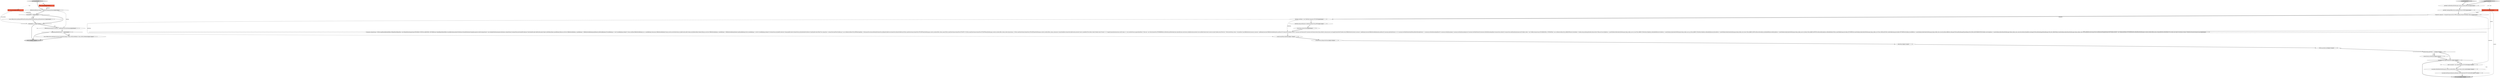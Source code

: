 digraph {
28 [style = filled, label = "return DBeaverIcons.getImage(DBValueFormatting.getObjectImage(binding.getMetaAttribute()))@@@5@@@['0', '0', '1']", fillcolor = white, shape = ellipse image = "AAA0AAABBB3BBB"];
6 [style = filled, label = "warnLabel.setText(ResultSetMessages.controls_resultset_filter_warning_custom_order_disabled)@@@190@@@['1', '1', '0']", fillcolor = white, shape = ellipse image = "AAA0AAABBB1BBB"];
27 [style = filled, label = "return null@@@13@@@['0', '0', '1']", fillcolor = lightgray, shape = ellipse image = "AAA0AAABBB3BBB"];
20 [style = filled, label = "createDialogArea['0', '1', '0']", fillcolor = lightgray, shape = diamond image = "AAA0AAABBB2BBB"];
14 [style = filled, label = "Composite composite = (Composite)super.edu.fdu.CPPDG.tinypdg.pe.ExpressionInfo@a1cfdparent@@@5@@@['1', '1', '0']", fillcolor = white, shape = ellipse image = "AAA0AAABBB1BBB"];
3 [style = filled, label = "Composite parent@@@2@@@['1', '1', '0']", fillcolor = tomato, shape = box image = "AAA0AAABBB1BBB"];
29 [style = filled, label = "columnIndex == 2@@@7@@@['0', '0', '1']", fillcolor = white, shape = diamond image = "AAA0AAABBB3BBB"];
8 [style = filled, label = "Label warnLabel = new Label(composite,SWT.NONE)@@@189@@@['1', '1', '0']", fillcolor = white, shape = ellipse image = "AAA0AAABBB1BBB"];
18 [style = filled, label = "criteriaColumn.getWidth() < 200@@@185@@@['1', '1', '0']", fillcolor = white, shape = diamond image = "AAA0AAABBB1BBB"];
9 [style = filled, label = "return parent@@@193@@@['1', '1', '0']", fillcolor = lightgray, shape = ellipse image = "AAA0AAABBB1BBB"];
2 [style = filled, label = "{Composite columnsGroup = UIUtils.createPlaceholder(tabFolder,1)FilteredTree filteredTree = new FilteredTree(columnsGroup,SWT.SINGLE | SWT.FULL_SELECTION | SWT.CHECK,new NamedObjectPatternFilter(),true){@Override protected TreeViewer doCreateTreeViewer(Composite parent,int style){columnsViewer = new CheckboxTreeViewer(parent,style)return columnsViewer}}columnsViewer.setContentProvider(new TreeContentProvider(){@Override public Object(( getChildren(Object parentElement){final java.util.List<DBDAttributeBinding> nestedBindings = ((DBDAttributeBinding)parentElement).getNestedBindings()if (nestedBindings == null || nestedBindings.isEmpty()) {return null}final DBDAttributeBinding(( res = nestedBindings.toArray(new DBDAttributeBinding(((()Arrays.sort(res,activeSorter)return res}@Override public boolean hasChildren(Object element){final java.util.List<DBDAttributeBinding> nestedBindings = ((DBDAttributeBinding)element).getNestedBindings()return nestedBindings != null && !nestedBindings.isEmpty()}})columnsViewer.setLabelProvider(new ColumnLabelProvider())columnsViewer.setCheckStateProvider(new CheckStateProvider())final Tree columnsTree = columnsViewer.getTree()GridData gd = new GridData(GridData.FILL_BOTH)gd.heightHint = 300columnsTree.setLayoutData(gd)columnsTree.setHeaderVisible(true)columnsTree.setLinesVisible(true)UIUtils.createTreeColumn(columnsTree,SWT.LEFT,ResultSetMessages.controls_resultset_filter_column_name)UIUtils.createTreeColumn(columnsTree,SWT.LEFT,\"#\")UIUtils.createTreeColumn(columnsTree,SWT.LEFT,ResultSetMessages.controls_resultset_filter_column_order)criteriaColumn = UIUtils.createTreeColumn(columnsTree,SWT.LEFT,ResultSetMessages.controls_resultset_filter_column_criteria)new CustomTreeEditor(columnsTree){@Override protected Control createEditor(Tree table,int index,TreeItem item){if (index == 2) {toggleColumnOrder(item)return null}if (index == 3 && resultSetViewer.supportsDataFilter()) {Text text = new Text(columnsTree,SWT.BORDER)text.setText(item.getText(index))text.selectAll()return text}return null}@Override protected void saveEditorValue(Control control,int index,TreeItem item){Text text = (Text)controlString criteria = text.getText().trim()DBDAttributeConstraint constraint = getBindingConstraint((DBDAttributeBinding)item.getData())if (CommonUtils.isEmpty(criteria)) {constraint.setCriteria(null)}{constraint.setCriteria(criteria)}item.setText(3,criteria)}private void toggleColumnOrder(TreeItem item){DBDAttributeConstraint constraint = getBindingConstraint((DBDAttributeBinding)item.getData())if (constraint.getOrderPosition() == 0) {constraint.setOrderPosition(dataFilter.getMaxOrderingPosition() + 1)constraint.setOrderDescending(false)}if (!constraint.isOrderDescending()) {constraint.setOrderDescending(true)}{constraint.setOrderPosition(0)constraint.setOrderDescending(false)}columnsViewer.refresh()}}columnsViewer.addCheckStateListener(null){ToolBar toolbar = new ToolBar(columnsGroup,SWT.HORIZONTAL | SWT.RIGHT)gd = new GridData(GridData.FILL_HORIZONTAL)gd.verticalIndent = 3toolbar.setLayoutData(gd)toolbar.setLayout(new FillLayout())moveTopButton = createToolItem(toolbar,ResultSetMessages.dialog_toolbar_move_to_top,UIIcon.ARROW_TOP,null)moveTopButton.setEnabled(false)moveUpButton = createToolItem(toolbar,ResultSetMessages.dialog_toolbar_move_up,UIIcon.ARROW_UP,null)moveUpButton.setEnabled(false)moveDownButton = createToolItem(toolbar,ResultSetMessages.dialog_toolbar_move_down,UIIcon.ARROW_DOWN,null)moveDownButton.setEnabled(false)moveBottomButton = createToolItem(toolbar,ResultSetMessages.dialog_toolbar_move_to_bottom,UIIcon.ARROW_BOTTOM,null)moveBottomButton.setEnabled(false)UIUtils.createToolBarSeparator(toolbar,SWT.VERTICAL)createToolItem(toolbar,ResultSetMessages.dialog_toolbar_sort,UIIcon.SORT,null)UIUtils.createToolBarSeparator(toolbar,SWT.VERTICAL)ToolItem showAllButton = createToolItem(toolbar,ResultSetMessages.dialog_toolbar_show_all,null,null)showAllButton.setImage(UIUtils.getShardImage(ISharedImages.IMG_ETOOL_DEF_PERSPECTIVE))ToolItem showNoneButton = createToolItem(toolbar,ResultSetMessages.dialog_toolbar_show_none,null,null)showNoneButton.setImage(UIUtils.getShardImage(ISharedImages.IMG_ELCL_REMOVEALL))createToolItem(toolbar,ResultSetMessages.dialog_toolbar_reset,UIIcon.REFRESH,null)columnsViewer.addSelectionChangedListener(null)}TabItem libsTab = new TabItem(tabFolder,SWT.NONE)libsTab.setText(ResultSetMessages.controls_resultset_filter_group_columns)libsTab.setToolTipText(\"Set criteria and order for individual column(s)\")libsTab.setControl(columnsGroup)}@@@9@@@['1', '1', '0']", fillcolor = white, shape = ellipse image = "AAA0AAABBB1BBB"];
23 [style = filled, label = "constraint.getOrderPosition() > 0@@@9@@@['0', '0', '1']", fillcolor = white, shape = diamond image = "AAA0AAABBB3BBB"];
16 [style = filled, label = "getShell().setText(ResultSetMessages.controls_resultset_filter_title)@@@3@@@['1', '1', '0']", fillcolor = white, shape = ellipse image = "AAA0AAABBB1BBB"];
5 [style = filled, label = "tabFolder.setLayoutData(new GridData(GridData.FILL_BOTH))@@@7@@@['1', '1', '0']", fillcolor = white, shape = ellipse image = "AAA0AAABBB1BBB"];
13 [style = filled, label = "warnLabel.setForeground(parent.getDisplay().getSystemColor(SWT.COLOR_RED))@@@191@@@['1', '1', '0']", fillcolor = white, shape = ellipse image = "AAA0AAABBB1BBB"];
30 [style = filled, label = "getColumnImage['0', '0', '1']", fillcolor = lightgray, shape = diamond image = "AAA0AAABBB3BBB"];
10 [style = filled, label = "criteriaColumn.setWidth(200)@@@186@@@['1', '1', '0']", fillcolor = white, shape = ellipse image = "AAA0AAABBB1BBB"];
1 [style = filled, label = "!resultSetViewer.supportsDataFilter()@@@188@@@['1', '1', '0']", fillcolor = white, shape = diamond image = "AAA0AAABBB1BBB"];
17 [style = filled, label = "createDialogArea['1', '0', '0']", fillcolor = lightgray, shape = diamond image = "AAA0AAABBB1BBB"];
31 [style = filled, label = "int columnIndex@@@2@@@['0', '0', '1']", fillcolor = tomato, shape = box image = "AAA0AAABBB3BBB"];
11 [style = filled, label = "UIUtils.asyncExec(null)@@@182@@@['1', '1', '0']", fillcolor = white, shape = ellipse image = "AAA0AAABBB1BBB"];
26 [style = filled, label = "DBDAttributeBinding binding = (DBDAttributeBinding)element@@@3@@@['0', '0', '1']", fillcolor = white, shape = ellipse image = "AAA0AAABBB3BBB"];
22 [style = filled, label = "columnIndex == 0@@@4@@@['0', '0', '1']", fillcolor = white, shape = diamond image = "AAA0AAABBB3BBB"];
19 [style = filled, label = "refreshData()@@@181@@@['1', '1', '0']", fillcolor = white, shape = ellipse image = "AAA0AAABBB1BBB"];
15 [style = filled, label = "TreeColumn criteriaColumn@@@8@@@['1', '1', '0']", fillcolor = white, shape = ellipse image = "AAA0AAABBB1BBB"];
7 [style = filled, label = "TabFolder tabFolder = new TabFolder(composite,SWT.NONE)@@@6@@@['1', '1', '0']", fillcolor = white, shape = ellipse image = "AAA0AAABBB1BBB"];
25 [style = filled, label = "return DBeaverIcons.getImage(constraint.isOrderDescending()? UIIcon.SORT_DECREASE: UIIcon.SORT_INCREASE)@@@10@@@['0', '0', '1']", fillcolor = white, shape = ellipse image = "AAA0AAABBB3BBB"];
0 [style = filled, label = "columnsViewer.setInput(attributes)@@@180@@@['1', '1', '0']", fillcolor = white, shape = ellipse image = "AAA0AAABBB1BBB"];
12 [style = filled, label = "getShell().setImage(DBeaverIcons.getImage(UIIcon.FILTER))@@@4@@@['1', '1', '0']", fillcolor = white, shape = ellipse image = "AAA0AAABBB1BBB"];
21 [style = filled, label = "DBDAttributeConstraint constraint = getBindingConstraint(binding)@@@8@@@['0', '0', '1']", fillcolor = white, shape = ellipse image = "AAA0AAABBB3BBB"];
4 [style = filled, label = "createCustomFilters(tabFolder)@@@179@@@['1', '1', '0']", fillcolor = white, shape = ellipse image = "AAA0AAABBB1BBB"];
24 [style = filled, label = "Object element@@@2@@@['0', '0', '1']", fillcolor = tomato, shape = box image = "AAA0AAABBB3BBB"];
20->3 [style = dotted, label="true"];
22->29 [style = bold, label=""];
26->22 [style = bold, label=""];
29->21 [style = bold, label=""];
14->7 [style = bold, label=""];
30->26 [style = bold, label=""];
29->27 [style = bold, label=""];
23->25 [style = bold, label=""];
1->8 [style = dotted, label="true"];
22->28 [style = dotted, label="true"];
2->4 [style = bold, label=""];
1->9 [style = bold, label=""];
20->16 [style = bold, label=""];
29->23 [style = dotted, label="true"];
12->14 [style = bold, label=""];
24->26 [style = solid, label="element"];
1->8 [style = bold, label=""];
26->21 [style = solid, label="binding"];
23->27 [style = bold, label=""];
31->29 [style = solid, label="columnIndex"];
0->19 [style = bold, label=""];
6->13 [style = bold, label=""];
11->18 [style = bold, label=""];
8->6 [style = bold, label=""];
30->24 [style = dotted, label="true"];
1->6 [style = dotted, label="true"];
15->2 [style = bold, label=""];
3->14 [style = solid, label="parent"];
16->12 [style = bold, label=""];
10->1 [style = bold, label=""];
31->22 [style = solid, label="columnIndex"];
14->8 [style = solid, label="composite"];
3->9 [style = solid, label="parent"];
19->11 [style = bold, label=""];
1->13 [style = dotted, label="true"];
7->4 [style = solid, label="tabFolder"];
30->31 [style = dotted, label="true"];
18->10 [style = bold, label=""];
7->2 [style = solid, label="tabFolder"];
22->28 [style = bold, label=""];
23->25 [style = dotted, label="true"];
7->5 [style = bold, label=""];
28->29 [style = bold, label=""];
18->10 [style = dotted, label="true"];
18->1 [style = bold, label=""];
13->9 [style = bold, label=""];
25->27 [style = bold, label=""];
21->23 [style = bold, label=""];
17->3 [style = dotted, label="true"];
17->16 [style = bold, label=""];
29->21 [style = dotted, label="true"];
4->0 [style = bold, label=""];
5->15 [style = bold, label=""];
3->2 [style = solid, label="parent"];
14->7 [style = solid, label="composite"];
}
